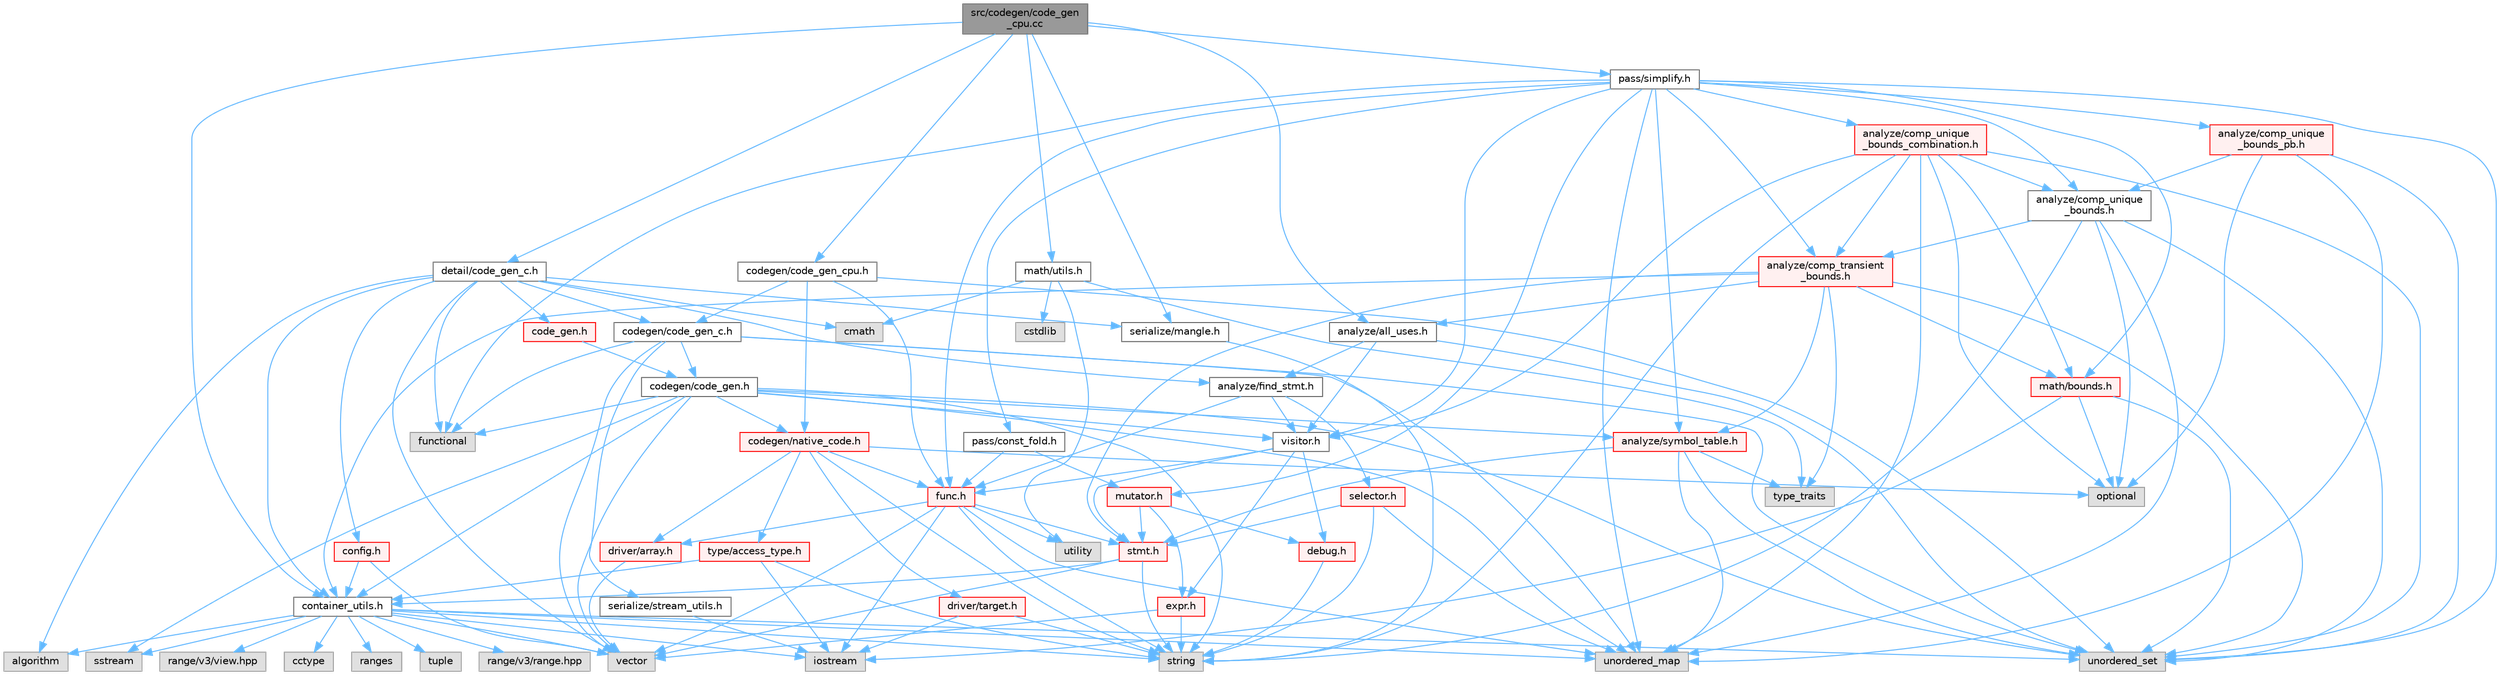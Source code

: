 digraph "src/codegen/code_gen_cpu.cc"
{
 // LATEX_PDF_SIZE
  bgcolor="transparent";
  edge [fontname=Helvetica,fontsize=10,labelfontname=Helvetica,labelfontsize=10];
  node [fontname=Helvetica,fontsize=10,shape=box,height=0.2,width=0.4];
  Node1 [label="src/codegen/code_gen\l_cpu.cc",height=0.2,width=0.4,color="gray40", fillcolor="grey60", style="filled", fontcolor="black",tooltip=" "];
  Node1 -> Node2 [color="steelblue1",style="solid"];
  Node2 [label="analyze/all_uses.h",height=0.2,width=0.4,color="grey40", fillcolor="white", style="filled",URL="$all__uses_8h.html",tooltip=" "];
  Node2 -> Node3 [color="steelblue1",style="solid"];
  Node3 [label="unordered_set",height=0.2,width=0.4,color="grey60", fillcolor="#E0E0E0", style="filled",tooltip=" "];
  Node2 -> Node4 [color="steelblue1",style="solid"];
  Node4 [label="analyze/find_stmt.h",height=0.2,width=0.4,color="grey40", fillcolor="white", style="filled",URL="$find__stmt_8h.html",tooltip=" "];
  Node4 -> Node5 [color="steelblue1",style="solid"];
  Node5 [label="func.h",height=0.2,width=0.4,color="red", fillcolor="#FFF0F0", style="filled",URL="$func_8h.html",tooltip=" "];
  Node5 -> Node6 [color="steelblue1",style="solid"];
  Node6 [label="iostream",height=0.2,width=0.4,color="grey60", fillcolor="#E0E0E0", style="filled",tooltip=" "];
  Node5 -> Node7 [color="steelblue1",style="solid"];
  Node7 [label="string",height=0.2,width=0.4,color="grey60", fillcolor="#E0E0E0", style="filled",tooltip=" "];
  Node5 -> Node8 [color="steelblue1",style="solid"];
  Node8 [label="unordered_map",height=0.2,width=0.4,color="grey60", fillcolor="#E0E0E0", style="filled",tooltip=" "];
  Node5 -> Node9 [color="steelblue1",style="solid"];
  Node9 [label="utility",height=0.2,width=0.4,color="grey60", fillcolor="#E0E0E0", style="filled",tooltip=" "];
  Node5 -> Node10 [color="steelblue1",style="solid"];
  Node10 [label="vector",height=0.2,width=0.4,color="grey60", fillcolor="#E0E0E0", style="filled",tooltip=" "];
  Node5 -> Node45 [color="steelblue1",style="solid"];
  Node45 [label="driver/array.h",height=0.2,width=0.4,color="red", fillcolor="#FFF0F0", style="filled",URL="$array_8h.html",tooltip=" "];
  Node45 -> Node10 [color="steelblue1",style="solid"];
  Node5 -> Node49 [color="steelblue1",style="solid"];
  Node49 [label="stmt.h",height=0.2,width=0.4,color="red", fillcolor="#FFF0F0", style="filled",URL="$stmt_8h.html",tooltip=" "];
  Node49 -> Node7 [color="steelblue1",style="solid"];
  Node49 -> Node10 [color="steelblue1",style="solid"];
  Node49 -> Node33 [color="steelblue1",style="solid"];
  Node33 [label="container_utils.h",height=0.2,width=0.4,color="grey40", fillcolor="white", style="filled",URL="$container__utils_8h.html",tooltip=" "];
  Node33 -> Node34 [color="steelblue1",style="solid"];
  Node34 [label="algorithm",height=0.2,width=0.4,color="grey60", fillcolor="#E0E0E0", style="filled",tooltip=" "];
  Node33 -> Node35 [color="steelblue1",style="solid"];
  Node35 [label="cctype",height=0.2,width=0.4,color="grey60", fillcolor="#E0E0E0", style="filled",tooltip=" "];
  Node33 -> Node6 [color="steelblue1",style="solid"];
  Node33 -> Node36 [color="steelblue1",style="solid"];
  Node36 [label="ranges",height=0.2,width=0.4,color="grey60", fillcolor="#E0E0E0", style="filled",tooltip=" "];
  Node33 -> Node27 [color="steelblue1",style="solid"];
  Node27 [label="sstream",height=0.2,width=0.4,color="grey60", fillcolor="#E0E0E0", style="filled",tooltip=" "];
  Node33 -> Node7 [color="steelblue1",style="solid"];
  Node33 -> Node37 [color="steelblue1",style="solid"];
  Node37 [label="tuple",height=0.2,width=0.4,color="grey60", fillcolor="#E0E0E0", style="filled",tooltip=" "];
  Node33 -> Node8 [color="steelblue1",style="solid"];
  Node33 -> Node3 [color="steelblue1",style="solid"];
  Node33 -> Node10 [color="steelblue1",style="solid"];
  Node33 -> Node38 [color="steelblue1",style="solid"];
  Node38 [label="range/v3/range.hpp",height=0.2,width=0.4,color="grey60", fillcolor="#E0E0E0", style="filled",tooltip=" "];
  Node33 -> Node39 [color="steelblue1",style="solid"];
  Node39 [label="range/v3/view.hpp",height=0.2,width=0.4,color="grey60", fillcolor="#E0E0E0", style="filled",tooltip=" "];
  Node4 -> Node55 [color="steelblue1",style="solid"];
  Node55 [label="selector.h",height=0.2,width=0.4,color="red", fillcolor="#FFF0F0", style="filled",URL="$selector_8h.html",tooltip=" "];
  Node55 -> Node7 [color="steelblue1",style="solid"];
  Node55 -> Node8 [color="steelblue1",style="solid"];
  Node55 -> Node49 [color="steelblue1",style="solid"];
  Node4 -> Node56 [color="steelblue1",style="solid"];
  Node56 [label="visitor.h",height=0.2,width=0.4,color="grey40", fillcolor="white", style="filled",URL="$visitor_8h.html",tooltip=" "];
  Node56 -> Node57 [color="steelblue1",style="solid"];
  Node57 [label="debug.h",height=0.2,width=0.4,color="red", fillcolor="#FFF0F0", style="filled",URL="$debug_8h.html",tooltip=" "];
  Node57 -> Node7 [color="steelblue1",style="solid"];
  Node56 -> Node42 [color="steelblue1",style="solid"];
  Node42 [label="expr.h",height=0.2,width=0.4,color="red", fillcolor="#FFF0F0", style="filled",URL="$expr_8h.html",tooltip=" "];
  Node42 -> Node7 [color="steelblue1",style="solid"];
  Node42 -> Node10 [color="steelblue1",style="solid"];
  Node56 -> Node5 [color="steelblue1",style="solid"];
  Node56 -> Node49 [color="steelblue1",style="solid"];
  Node2 -> Node56 [color="steelblue1",style="solid"];
  Node1 -> Node61 [color="steelblue1",style="solid"];
  Node61 [label="codegen/code_gen_cpu.h",height=0.2,width=0.4,color="grey40", fillcolor="white", style="filled",URL="$code__gen__cpu_8h.html",tooltip=" "];
  Node61 -> Node3 [color="steelblue1",style="solid"];
  Node61 -> Node62 [color="steelblue1",style="solid"];
  Node62 [label="codegen/code_gen_c.h",height=0.2,width=0.4,color="grey40", fillcolor="white", style="filled",URL="$include_2codegen_2code__gen__c_8h.html",tooltip=" "];
  Node62 -> Node13 [color="steelblue1",style="solid"];
  Node13 [label="functional",height=0.2,width=0.4,color="grey60", fillcolor="#E0E0E0", style="filled",tooltip=" "];
  Node62 -> Node8 [color="steelblue1",style="solid"];
  Node62 -> Node3 [color="steelblue1",style="solid"];
  Node62 -> Node10 [color="steelblue1",style="solid"];
  Node62 -> Node63 [color="steelblue1",style="solid"];
  Node63 [label="codegen/code_gen.h",height=0.2,width=0.4,color="grey40", fillcolor="white", style="filled",URL="$include_2codegen_2code__gen_8h.html",tooltip=" "];
  Node63 -> Node13 [color="steelblue1",style="solid"];
  Node63 -> Node27 [color="steelblue1",style="solid"];
  Node63 -> Node7 [color="steelblue1",style="solid"];
  Node63 -> Node8 [color="steelblue1",style="solid"];
  Node63 -> Node3 [color="steelblue1",style="solid"];
  Node63 -> Node10 [color="steelblue1",style="solid"];
  Node63 -> Node64 [color="steelblue1",style="solid"];
  Node64 [label="analyze/symbol_table.h",height=0.2,width=0.4,color="red", fillcolor="#FFF0F0", style="filled",URL="$symbol__table_8h.html",tooltip=" "];
  Node64 -> Node22 [color="steelblue1",style="solid"];
  Node22 [label="type_traits",height=0.2,width=0.4,color="grey60", fillcolor="#E0E0E0", style="filled",tooltip=" "];
  Node64 -> Node8 [color="steelblue1",style="solid"];
  Node64 -> Node3 [color="steelblue1",style="solid"];
  Node64 -> Node49 [color="steelblue1",style="solid"];
  Node63 -> Node66 [color="steelblue1",style="solid"];
  Node66 [label="codegen/native_code.h",height=0.2,width=0.4,color="red", fillcolor="#FFF0F0", style="filled",URL="$native__code_8h.html",tooltip=" "];
  Node66 -> Node14 [color="steelblue1",style="solid"];
  Node14 [label="optional",height=0.2,width=0.4,color="grey60", fillcolor="#E0E0E0", style="filled",tooltip=" "];
  Node66 -> Node7 [color="steelblue1",style="solid"];
  Node66 -> Node45 [color="steelblue1",style="solid"];
  Node66 -> Node47 [color="steelblue1",style="solid"];
  Node47 [label="driver/target.h",height=0.2,width=0.4,color="red", fillcolor="#FFF0F0", style="filled",URL="$target_8h.html",tooltip=" "];
  Node47 -> Node6 [color="steelblue1",style="solid"];
  Node47 -> Node7 [color="steelblue1",style="solid"];
  Node66 -> Node5 [color="steelblue1",style="solid"];
  Node66 -> Node43 [color="steelblue1",style="solid"];
  Node43 [label="type/access_type.h",height=0.2,width=0.4,color="red", fillcolor="#FFF0F0", style="filled",URL="$access__type_8h.html",tooltip=" "];
  Node43 -> Node6 [color="steelblue1",style="solid"];
  Node43 -> Node7 [color="steelblue1",style="solid"];
  Node43 -> Node33 [color="steelblue1",style="solid"];
  Node63 -> Node33 [color="steelblue1",style="solid"];
  Node63 -> Node56 [color="steelblue1",style="solid"];
  Node62 -> Node17 [color="steelblue1",style="solid"];
  Node17 [label="serialize/stream_utils.h",height=0.2,width=0.4,color="grey40", fillcolor="white", style="filled",URL="$stream__utils_8h.html",tooltip=" "];
  Node17 -> Node6 [color="steelblue1",style="solid"];
  Node61 -> Node66 [color="steelblue1",style="solid"];
  Node61 -> Node5 [color="steelblue1",style="solid"];
  Node1 -> Node33 [color="steelblue1",style="solid"];
  Node1 -> Node67 [color="steelblue1",style="solid"];
  Node67 [label="math/utils.h",height=0.2,width=0.4,color="grey40", fillcolor="white", style="filled",URL="$utils_8h.html",tooltip=" "];
  Node67 -> Node68 [color="steelblue1",style="solid"];
  Node68 [label="cmath",height=0.2,width=0.4,color="grey60", fillcolor="#E0E0E0", style="filled",tooltip=" "];
  Node67 -> Node25 [color="steelblue1",style="solid"];
  Node25 [label="cstdlib",height=0.2,width=0.4,color="grey60", fillcolor="#E0E0E0", style="filled",tooltip=" "];
  Node67 -> Node22 [color="steelblue1",style="solid"];
  Node67 -> Node9 [color="steelblue1",style="solid"];
  Node1 -> Node69 [color="steelblue1",style="solid"];
  Node69 [label="pass/simplify.h",height=0.2,width=0.4,color="grey40", fillcolor="white", style="filled",URL="$simplify_8h.html",tooltip=" "];
  Node69 -> Node13 [color="steelblue1",style="solid"];
  Node69 -> Node8 [color="steelblue1",style="solid"];
  Node69 -> Node3 [color="steelblue1",style="solid"];
  Node69 -> Node70 [color="steelblue1",style="solid"];
  Node70 [label="analyze/comp_transient\l_bounds.h",height=0.2,width=0.4,color="red", fillcolor="#FFF0F0", style="filled",URL="$comp__transient__bounds_8h.html",tooltip=" "];
  Node70 -> Node22 [color="steelblue1",style="solid"];
  Node70 -> Node3 [color="steelblue1",style="solid"];
  Node70 -> Node2 [color="steelblue1",style="solid"];
  Node70 -> Node64 [color="steelblue1",style="solid"];
  Node70 -> Node33 [color="steelblue1",style="solid"];
  Node70 -> Node75 [color="steelblue1",style="solid"];
  Node75 [label="math/bounds.h",height=0.2,width=0.4,color="red", fillcolor="#FFF0F0", style="filled",URL="$bounds_8h.html",tooltip=" "];
  Node75 -> Node6 [color="steelblue1",style="solid"];
  Node75 -> Node14 [color="steelblue1",style="solid"];
  Node75 -> Node3 [color="steelblue1",style="solid"];
  Node70 -> Node49 [color="steelblue1",style="solid"];
  Node69 -> Node78 [color="steelblue1",style="solid"];
  Node78 [label="analyze/comp_unique\l_bounds.h",height=0.2,width=0.4,color="grey40", fillcolor="white", style="filled",URL="$comp__unique__bounds_8h.html",tooltip=" "];
  Node78 -> Node14 [color="steelblue1",style="solid"];
  Node78 -> Node7 [color="steelblue1",style="solid"];
  Node78 -> Node8 [color="steelblue1",style="solid"];
  Node78 -> Node3 [color="steelblue1",style="solid"];
  Node78 -> Node70 [color="steelblue1",style="solid"];
  Node69 -> Node79 [color="steelblue1",style="solid"];
  Node79 [label="analyze/comp_unique\l_bounds_combination.h",height=0.2,width=0.4,color="red", fillcolor="#FFF0F0", style="filled",URL="$comp__unique__bounds__combination_8h.html",tooltip=" "];
  Node79 -> Node14 [color="steelblue1",style="solid"];
  Node79 -> Node7 [color="steelblue1",style="solid"];
  Node79 -> Node8 [color="steelblue1",style="solid"];
  Node79 -> Node3 [color="steelblue1",style="solid"];
  Node79 -> Node70 [color="steelblue1",style="solid"];
  Node79 -> Node78 [color="steelblue1",style="solid"];
  Node79 -> Node75 [color="steelblue1",style="solid"];
  Node79 -> Node56 [color="steelblue1",style="solid"];
  Node69 -> Node80 [color="steelblue1",style="solid"];
  Node80 [label="analyze/comp_unique\l_bounds_pb.h",height=0.2,width=0.4,color="red", fillcolor="#FFF0F0", style="filled",URL="$comp__unique__bounds__pb_8h.html",tooltip=" "];
  Node80 -> Node14 [color="steelblue1",style="solid"];
  Node80 -> Node8 [color="steelblue1",style="solid"];
  Node80 -> Node3 [color="steelblue1",style="solid"];
  Node80 -> Node78 [color="steelblue1",style="solid"];
  Node69 -> Node64 [color="steelblue1",style="solid"];
  Node69 -> Node5 [color="steelblue1",style="solid"];
  Node69 -> Node75 [color="steelblue1",style="solid"];
  Node69 -> Node99 [color="steelblue1",style="solid"];
  Node99 [label="mutator.h",height=0.2,width=0.4,color="red", fillcolor="#FFF0F0", style="filled",URL="$mutator_8h.html",tooltip=" "];
  Node99 -> Node57 [color="steelblue1",style="solid"];
  Node99 -> Node42 [color="steelblue1",style="solid"];
  Node99 -> Node49 [color="steelblue1",style="solid"];
  Node69 -> Node100 [color="steelblue1",style="solid"];
  Node100 [label="pass/const_fold.h",height=0.2,width=0.4,color="grey40", fillcolor="white", style="filled",URL="$const__fold_8h.html",tooltip=" "];
  Node100 -> Node5 [color="steelblue1",style="solid"];
  Node100 -> Node99 [color="steelblue1",style="solid"];
  Node69 -> Node56 [color="steelblue1",style="solid"];
  Node1 -> Node101 [color="steelblue1",style="solid"];
  Node101 [label="serialize/mangle.h",height=0.2,width=0.4,color="grey40", fillcolor="white", style="filled",URL="$mangle_8h.html",tooltip=" "];
  Node101 -> Node7 [color="steelblue1",style="solid"];
  Node1 -> Node102 [color="steelblue1",style="solid"];
  Node102 [label="detail/code_gen_c.h",height=0.2,width=0.4,color="grey40", fillcolor="white", style="filled",URL="$src_2codegen_2detail_2code__gen__c_8h.html",tooltip=" "];
  Node102 -> Node34 [color="steelblue1",style="solid"];
  Node102 -> Node68 [color="steelblue1",style="solid"];
  Node102 -> Node13 [color="steelblue1",style="solid"];
  Node102 -> Node10 [color="steelblue1",style="solid"];
  Node102 -> Node4 [color="steelblue1",style="solid"];
  Node102 -> Node62 [color="steelblue1",style="solid"];
  Node102 -> Node103 [color="steelblue1",style="solid"];
  Node103 [label="config.h",height=0.2,width=0.4,color="red", fillcolor="#FFF0F0", style="filled",URL="$config_8h.html",tooltip=" "];
  Node103 -> Node10 [color="steelblue1",style="solid"];
  Node103 -> Node33 [color="steelblue1",style="solid"];
  Node102 -> Node33 [color="steelblue1",style="solid"];
  Node102 -> Node101 [color="steelblue1",style="solid"];
  Node102 -> Node105 [color="steelblue1",style="solid"];
  Node105 [label="code_gen.h",height=0.2,width=0.4,color="red", fillcolor="#FFF0F0", style="filled",URL="$src_2codegen_2detail_2code__gen_8h.html",tooltip=" "];
  Node105 -> Node63 [color="steelblue1",style="solid"];
}
